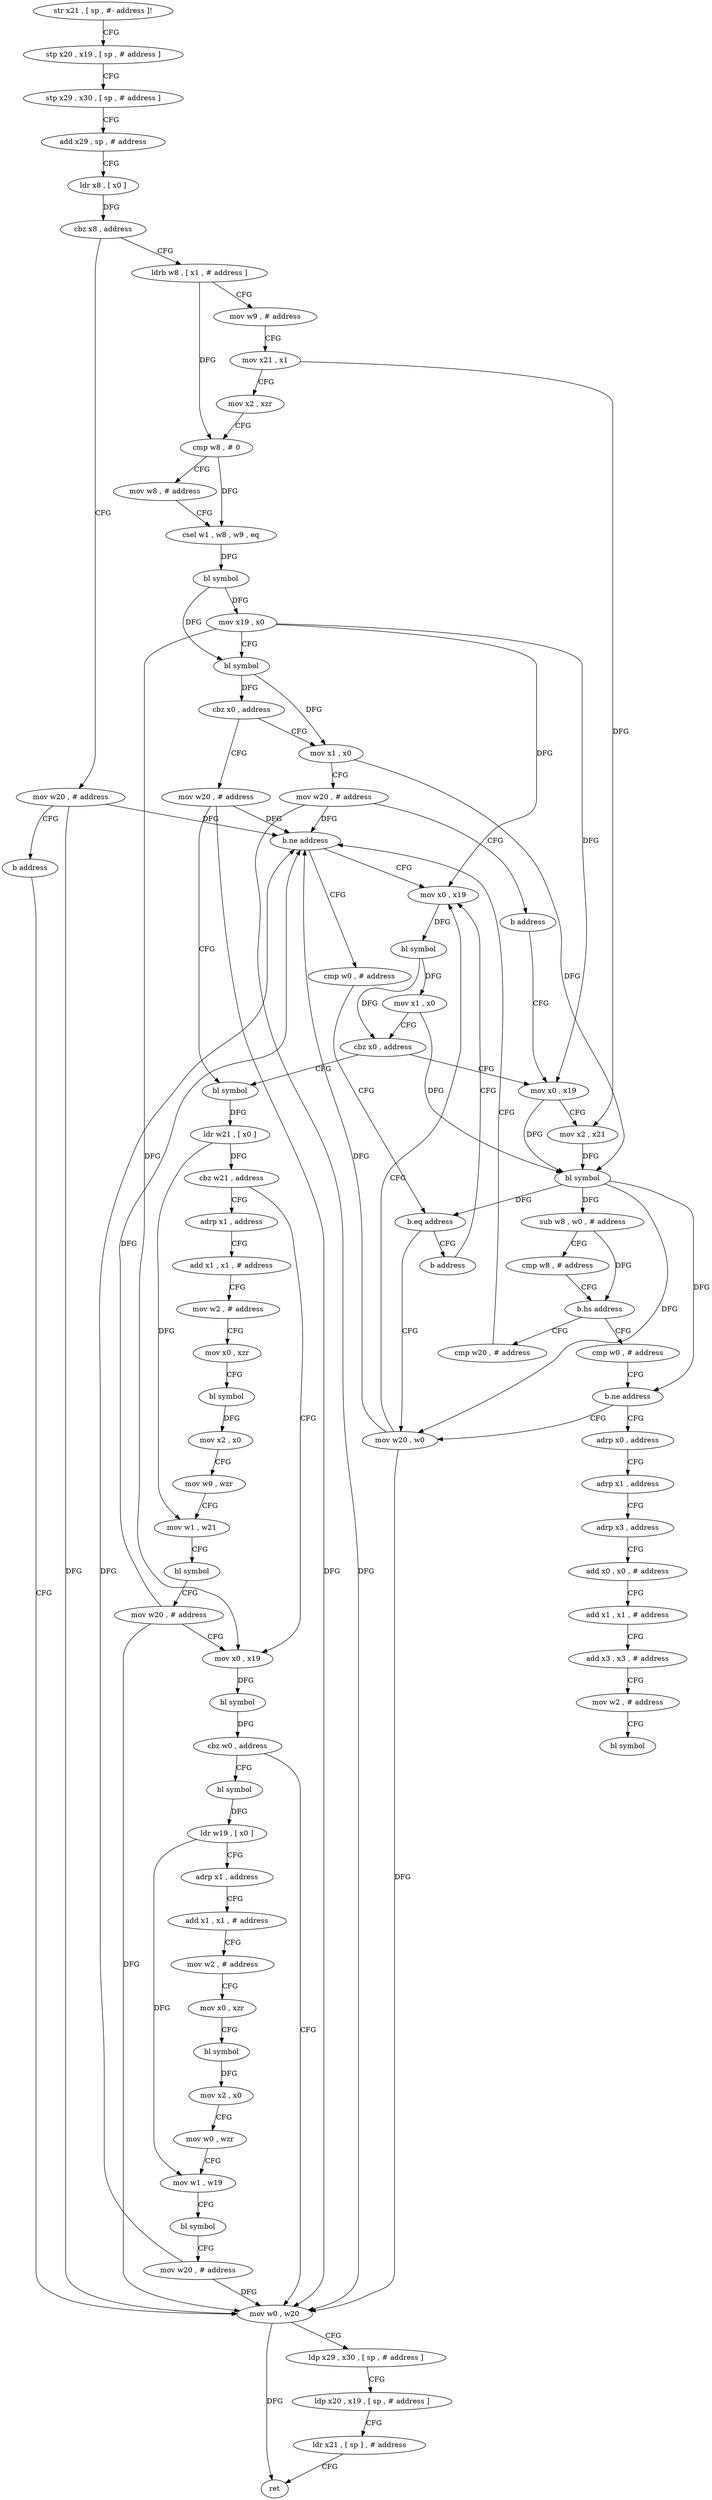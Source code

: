 digraph "func" {
"4207476" [label = "str x21 , [ sp , #- address ]!" ]
"4207480" [label = "stp x20 , x19 , [ sp , # address ]" ]
"4207484" [label = "stp x29 , x30 , [ sp , # address ]" ]
"4207488" [label = "add x29 , sp , # address" ]
"4207492" [label = "ldr x8 , [ x0 ]" ]
"4207496" [label = "cbz x8 , address" ]
"4207628" [label = "mov w20 , # address" ]
"4207500" [label = "ldrb w8 , [ x1 , # address ]" ]
"4207632" [label = "b address" ]
"4207752" [label = "mov w0 , w20" ]
"4207504" [label = "mov w9 , # address" ]
"4207508" [label = "mov x21 , x1" ]
"4207512" [label = "mov x2 , xzr" ]
"4207516" [label = "cmp w8 , # 0" ]
"4207520" [label = "mov w8 , # address" ]
"4207524" [label = "csel w1 , w8 , w9 , eq" ]
"4207528" [label = "bl symbol" ]
"4207532" [label = "mov x19 , x0" ]
"4207536" [label = "bl symbol" ]
"4207540" [label = "cbz x0 , address" ]
"4207636" [label = "mov w20 , # address" ]
"4207544" [label = "mov x1 , x0" ]
"4207756" [label = "ldp x29 , x30 , [ sp , # address ]" ]
"4207760" [label = "ldp x20 , x19 , [ sp , # address ]" ]
"4207764" [label = "ldr x21 , [ sp ] , # address" ]
"4207768" [label = "ret" ]
"4207640" [label = "bl symbol" ]
"4207548" [label = "mov w20 , # address" ]
"4207552" [label = "b address" ]
"4207584" [label = "mov x0 , x19" ]
"4207692" [label = "mov x0 , x19" ]
"4207696" [label = "bl symbol" ]
"4207700" [label = "cbz w0 , address" ]
"4207704" [label = "bl symbol" ]
"4207652" [label = "adrp x1 , address" ]
"4207656" [label = "add x1 , x1 , # address" ]
"4207660" [label = "mov w2 , # address" ]
"4207664" [label = "mov x0 , xzr" ]
"4207668" [label = "bl symbol" ]
"4207672" [label = "mov x2 , x0" ]
"4207676" [label = "mov w0 , wzr" ]
"4207680" [label = "mov w1 , w21" ]
"4207684" [label = "bl symbol" ]
"4207688" [label = "mov w20 , # address" ]
"4207588" [label = "mov x2 , x21" ]
"4207592" [label = "bl symbol" ]
"4207596" [label = "sub w8 , w0 , # address" ]
"4207600" [label = "cmp w8 , # address" ]
"4207604" [label = "b.hs address" ]
"4207556" [label = "cmp w0 , # address" ]
"4207608" [label = "cmp w20 , # address" ]
"4207708" [label = "ldr w19 , [ x0 ]" ]
"4207712" [label = "adrp x1 , address" ]
"4207716" [label = "add x1 , x1 , # address" ]
"4207720" [label = "mov w2 , # address" ]
"4207724" [label = "mov x0 , xzr" ]
"4207728" [label = "bl symbol" ]
"4207732" [label = "mov x2 , x0" ]
"4207736" [label = "mov w0 , wzr" ]
"4207740" [label = "mov w1 , w19" ]
"4207744" [label = "bl symbol" ]
"4207748" [label = "mov w20 , # address" ]
"4207560" [label = "b.ne address" ]
"4207772" [label = "adrp x0 , address" ]
"4207564" [label = "mov w20 , w0" ]
"4207612" [label = "b.ne address" ]
"4207568" [label = "mov x0 , x19" ]
"4207616" [label = "cmp w0 , # address" ]
"4207776" [label = "adrp x1 , address" ]
"4207780" [label = "adrp x3 , address" ]
"4207784" [label = "add x0 , x0 , # address" ]
"4207788" [label = "add x1 , x1 , # address" ]
"4207792" [label = "add x3 , x3 , # address" ]
"4207796" [label = "mov w2 , # address" ]
"4207800" [label = "bl symbol" ]
"4207572" [label = "bl symbol" ]
"4207576" [label = "mov x1 , x0" ]
"4207580" [label = "cbz x0 , address" ]
"4207620" [label = "b.eq address" ]
"4207624" [label = "b address" ]
"4207644" [label = "ldr w21 , [ x0 ]" ]
"4207648" [label = "cbz w21 , address" ]
"4207476" -> "4207480" [ label = "CFG" ]
"4207480" -> "4207484" [ label = "CFG" ]
"4207484" -> "4207488" [ label = "CFG" ]
"4207488" -> "4207492" [ label = "CFG" ]
"4207492" -> "4207496" [ label = "DFG" ]
"4207496" -> "4207628" [ label = "CFG" ]
"4207496" -> "4207500" [ label = "CFG" ]
"4207628" -> "4207632" [ label = "CFG" ]
"4207628" -> "4207752" [ label = "DFG" ]
"4207628" -> "4207612" [ label = "DFG" ]
"4207500" -> "4207504" [ label = "CFG" ]
"4207500" -> "4207516" [ label = "DFG" ]
"4207632" -> "4207752" [ label = "CFG" ]
"4207752" -> "4207756" [ label = "CFG" ]
"4207752" -> "4207768" [ label = "DFG" ]
"4207504" -> "4207508" [ label = "CFG" ]
"4207508" -> "4207512" [ label = "CFG" ]
"4207508" -> "4207588" [ label = "DFG" ]
"4207512" -> "4207516" [ label = "CFG" ]
"4207516" -> "4207520" [ label = "CFG" ]
"4207516" -> "4207524" [ label = "DFG" ]
"4207520" -> "4207524" [ label = "CFG" ]
"4207524" -> "4207528" [ label = "DFG" ]
"4207528" -> "4207532" [ label = "DFG" ]
"4207528" -> "4207536" [ label = "DFG" ]
"4207532" -> "4207536" [ label = "CFG" ]
"4207532" -> "4207584" [ label = "DFG" ]
"4207532" -> "4207692" [ label = "DFG" ]
"4207532" -> "4207568" [ label = "DFG" ]
"4207536" -> "4207540" [ label = "DFG" ]
"4207536" -> "4207544" [ label = "DFG" ]
"4207540" -> "4207636" [ label = "CFG" ]
"4207540" -> "4207544" [ label = "CFG" ]
"4207636" -> "4207640" [ label = "CFG" ]
"4207636" -> "4207752" [ label = "DFG" ]
"4207636" -> "4207612" [ label = "DFG" ]
"4207544" -> "4207548" [ label = "CFG" ]
"4207544" -> "4207592" [ label = "DFG" ]
"4207756" -> "4207760" [ label = "CFG" ]
"4207760" -> "4207764" [ label = "CFG" ]
"4207764" -> "4207768" [ label = "CFG" ]
"4207640" -> "4207644" [ label = "DFG" ]
"4207548" -> "4207552" [ label = "CFG" ]
"4207548" -> "4207752" [ label = "DFG" ]
"4207548" -> "4207612" [ label = "DFG" ]
"4207552" -> "4207584" [ label = "CFG" ]
"4207584" -> "4207588" [ label = "CFG" ]
"4207584" -> "4207592" [ label = "DFG" ]
"4207692" -> "4207696" [ label = "DFG" ]
"4207696" -> "4207700" [ label = "DFG" ]
"4207700" -> "4207752" [ label = "CFG" ]
"4207700" -> "4207704" [ label = "CFG" ]
"4207704" -> "4207708" [ label = "DFG" ]
"4207652" -> "4207656" [ label = "CFG" ]
"4207656" -> "4207660" [ label = "CFG" ]
"4207660" -> "4207664" [ label = "CFG" ]
"4207664" -> "4207668" [ label = "CFG" ]
"4207668" -> "4207672" [ label = "DFG" ]
"4207672" -> "4207676" [ label = "CFG" ]
"4207676" -> "4207680" [ label = "CFG" ]
"4207680" -> "4207684" [ label = "CFG" ]
"4207684" -> "4207688" [ label = "CFG" ]
"4207688" -> "4207692" [ label = "CFG" ]
"4207688" -> "4207752" [ label = "DFG" ]
"4207688" -> "4207612" [ label = "DFG" ]
"4207588" -> "4207592" [ label = "DFG" ]
"4207592" -> "4207596" [ label = "DFG" ]
"4207592" -> "4207560" [ label = "DFG" ]
"4207592" -> "4207564" [ label = "DFG" ]
"4207592" -> "4207620" [ label = "DFG" ]
"4207596" -> "4207600" [ label = "CFG" ]
"4207596" -> "4207604" [ label = "DFG" ]
"4207600" -> "4207604" [ label = "CFG" ]
"4207604" -> "4207556" [ label = "CFG" ]
"4207604" -> "4207608" [ label = "CFG" ]
"4207556" -> "4207560" [ label = "CFG" ]
"4207608" -> "4207612" [ label = "CFG" ]
"4207708" -> "4207712" [ label = "CFG" ]
"4207708" -> "4207740" [ label = "DFG" ]
"4207712" -> "4207716" [ label = "CFG" ]
"4207716" -> "4207720" [ label = "CFG" ]
"4207720" -> "4207724" [ label = "CFG" ]
"4207724" -> "4207728" [ label = "CFG" ]
"4207728" -> "4207732" [ label = "DFG" ]
"4207732" -> "4207736" [ label = "CFG" ]
"4207736" -> "4207740" [ label = "CFG" ]
"4207740" -> "4207744" [ label = "CFG" ]
"4207744" -> "4207748" [ label = "CFG" ]
"4207748" -> "4207752" [ label = "DFG" ]
"4207748" -> "4207612" [ label = "DFG" ]
"4207560" -> "4207772" [ label = "CFG" ]
"4207560" -> "4207564" [ label = "CFG" ]
"4207772" -> "4207776" [ label = "CFG" ]
"4207564" -> "4207568" [ label = "CFG" ]
"4207564" -> "4207752" [ label = "DFG" ]
"4207564" -> "4207612" [ label = "DFG" ]
"4207612" -> "4207568" [ label = "CFG" ]
"4207612" -> "4207616" [ label = "CFG" ]
"4207568" -> "4207572" [ label = "DFG" ]
"4207616" -> "4207620" [ label = "CFG" ]
"4207776" -> "4207780" [ label = "CFG" ]
"4207780" -> "4207784" [ label = "CFG" ]
"4207784" -> "4207788" [ label = "CFG" ]
"4207788" -> "4207792" [ label = "CFG" ]
"4207792" -> "4207796" [ label = "CFG" ]
"4207796" -> "4207800" [ label = "CFG" ]
"4207572" -> "4207576" [ label = "DFG" ]
"4207572" -> "4207580" [ label = "DFG" ]
"4207576" -> "4207580" [ label = "CFG" ]
"4207576" -> "4207592" [ label = "DFG" ]
"4207580" -> "4207640" [ label = "CFG" ]
"4207580" -> "4207584" [ label = "CFG" ]
"4207620" -> "4207564" [ label = "CFG" ]
"4207620" -> "4207624" [ label = "CFG" ]
"4207624" -> "4207568" [ label = "CFG" ]
"4207644" -> "4207648" [ label = "DFG" ]
"4207644" -> "4207680" [ label = "DFG" ]
"4207648" -> "4207692" [ label = "CFG" ]
"4207648" -> "4207652" [ label = "CFG" ]
}
